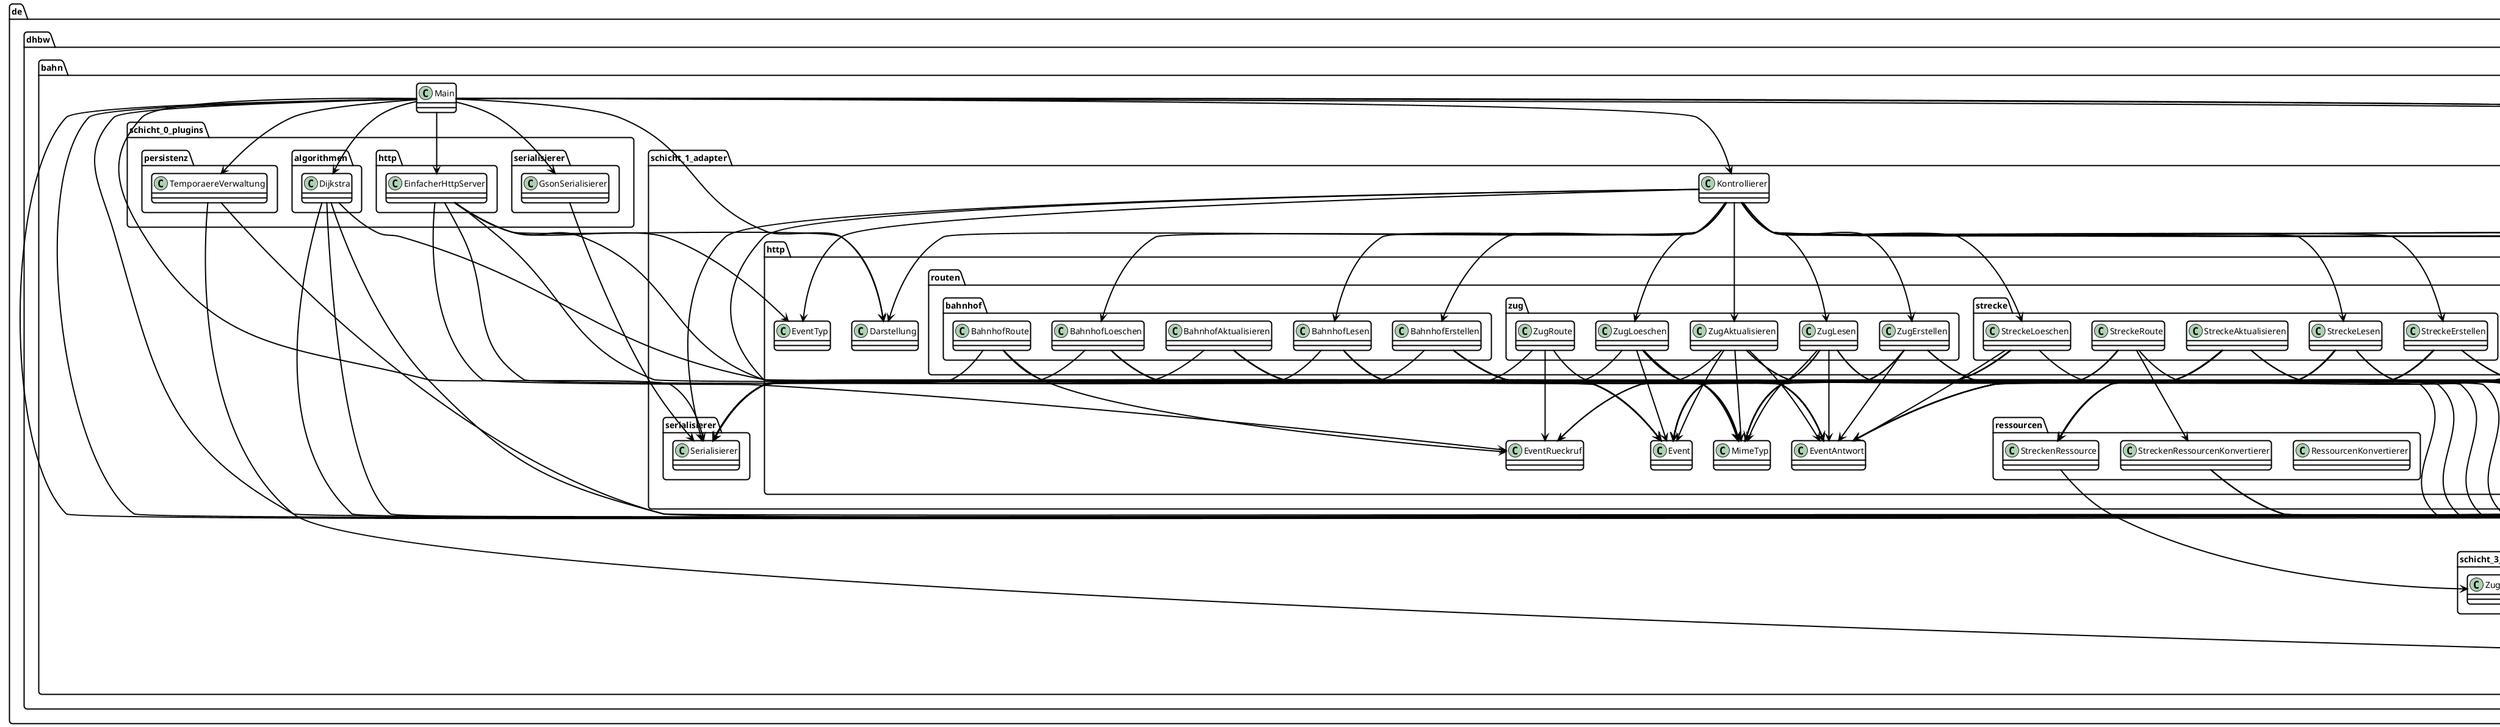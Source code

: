 
@startuml
<style>
    classDiagram{
        FontColor Black
        BackgroundColor White
        LineThickness 2
        LineColor Black
        RoundCorner 10
    }

</style>
skinparam useBetaStyle true
package de.dhbw.bahn {
class Main{
}
package de.dhbw.bahn.schicht_2_anwendung {
class DuplikatFehler{
}
package de.dhbw.bahn.schicht_2_anwendung.crud {
class EntitaetenAufsicht{
}
class Verwaltung{
}
}
package de.dhbw.bahn.schicht_2_anwendung.wegfinder {
class StreckenBerechner{
}
class StreckenNetz{
}
class WegFinder{
}
class BahnhofsKnoten{
}
class StreckenKante{
}
}
}
package de.dhbw.bahn.schicht_3_domaene {
class Strecke{
}
class Zug{
}
class ZugTyp{
}
class Bahnhof{
}
}
package de.dhbw.bahn.schicht_4_abstraktion {
class Identifizierbar{
}
package de.dhbw.bahn.schicht_4_abstraktion.graph {
class Graph{
}
class Kante{
}
class Knoten{
}
}
}
package de.dhbw.bahn.schicht_1_adapter {
class Kontrollierer{
}
package de.dhbw.bahn.schicht_1_adapter.http {
class Darstellung{
}
class EventAntwort{
}
class EventTyp{
}
class Event{
}
class EventRueckruf{
}
class MimeTyp{
}
package de.dhbw.bahn.schicht_1_adapter.http.routen {
package de.dhbw.bahn.schicht_1_adapter.http.routen.berechnungen {
class SchnellsteStreckeLesen{
}
class StreckenBerechnungRoute{
}
class KuerzesteStreckeLesen{
}
}
package de.dhbw.bahn.schicht_1_adapter.http.routen.bahnhof {
class BahnhofLoeschen{
}
class BahnhofRoute{
}
class BahnhofLesen{
}
class BahnhofAktualisieren{
}
class BahnhofErstellen{
}
}
package de.dhbw.bahn.schicht_1_adapter.http.routen.zug {
class ZugLesen{
}
class ZugAktualisieren{
}
class ZugRoute{
}
class ZugLoeschen{
}
class ZugErstellen{
}
}
package de.dhbw.bahn.schicht_1_adapter.http.routen.strecke {
class StreckeAktualisieren{
}
class StreckeLesen{
}
class StreckeLoeschen{
}
class StreckeRoute{
}
class StreckeErstellen{
}
}
}
package de.dhbw.bahn.schicht_1_adapter.http.ressourcen {
class RessourcenKonvertierer{
}
class StreckenRessource{
}
class StreckenRessourcenKonvertierer{
}
}
}
package de.dhbw.bahn.schicht_1_adapter.serialisierer {
class Serialisierer{
}
}
}
package de.dhbw.bahn.schicht_0_plugins {
package de.dhbw.bahn.schicht_0_plugins.persistenz {
class TemporaereVerwaltung{
}
}
package de.dhbw.bahn.schicht_0_plugins.http {
class EinfacherHttpServer{
}
}
package de.dhbw.bahn.schicht_0_plugins.algorithmen {
class Dijkstra{
}
}
package de.dhbw.bahn.schicht_0_plugins.serialisierer {
class GsonSerialisierer{
}
}
}
}
Main --> Dijkstra
Main --> EinfacherHttpServer
Main --> TemporaereVerwaltung
Main --> GsonSerialisierer
Main --> Kontrollierer
Main --> Darstellung
Main --> Serialisierer
Main --> Verwaltung
Main --> EntitaetenAufsicht
Main --> WegFinder
Main --> Bahnhof
Main --> Strecke
Main --> Zug
EntitaetenAufsicht --> Bahnhof
EntitaetenAufsicht --> DuplikatFehler
EntitaetenAufsicht --> Strecke
EntitaetenAufsicht --> Zug
Verwaltung --> Identifizierbar
StreckenBerechner --> Verwaltung
StreckenBerechner --> Bahnhof
StreckenBerechner --> Strecke
StreckenBerechner --> Zug
StreckenNetz --> DuplikatFehler
StreckenNetz --> Bahnhof
StreckenNetz --> Graph
WegFinder --> Graph
WegFinder --> Kante
WegFinder --> Knoten
BahnhofsKnoten --> Bahnhof
BahnhofsKnoten --> Knoten
StreckenKante --> Strecke
StreckenKante --> Kante
StreckenKante --> Knoten
Strecke --> Identifizierbar
Zug --> Identifizierbar
Bahnhof --> Identifizierbar
Kante --> Identifizierbar
Knoten --> Identifizierbar
Kontrollierer --> EventTyp
Kontrollierer --> Event
Kontrollierer --> Darstellung
Kontrollierer --> BahnhofLoeschen
Kontrollierer --> BahnhofLesen
Kontrollierer --> BahnhofErstellen
Kontrollierer --> KuerzesteStreckeLesen
Kontrollierer --> SchnellsteStreckeLesen
Kontrollierer --> StreckeLoeschen
Kontrollierer --> StreckeLesen
Kontrollierer --> StreckeErstellen
Kontrollierer --> ZugLoeschen
Kontrollierer --> ZugLesen
Kontrollierer --> ZugErstellen
Kontrollierer --> ZugAktualisieren
Kontrollierer --> Serialisierer
Kontrollierer --> EntitaetenAufsicht
Kontrollierer --> WegFinder
SchnellsteStreckeLesen --> Serialisierer
SchnellsteStreckeLesen --> EntitaetenAufsicht
SchnellsteStreckeLesen --> WegFinder
SchnellsteStreckeLesen --> Bahnhof
SchnellsteStreckeLesen --> Strecke
SchnellsteStreckeLesen --> Zug
StreckenBerechnungRoute --> EventAntwort
StreckenBerechnungRoute --> Event
StreckenBerechnungRoute --> EventRueckruf
StreckenBerechnungRoute --> MimeTyp
StreckenBerechnungRoute --> Serialisierer
StreckenBerechnungRoute --> EntitaetenAufsicht
StreckenBerechnungRoute --> WegFinder
StreckenBerechnungRoute --> StreckenBerechner
StreckenBerechnungRoute --> Bahnhof
StreckenBerechnungRoute --> Strecke
StreckenBerechnungRoute --> Zug
KuerzesteStreckeLesen --> Serialisierer
KuerzesteStreckeLesen --> EntitaetenAufsicht
KuerzesteStreckeLesen --> StreckenKante
KuerzesteStreckeLesen --> WegFinder
KuerzesteStreckeLesen --> Bahnhof
KuerzesteStreckeLesen --> Strecke
KuerzesteStreckeLesen --> Zug
BahnhofLoeschen --> EventAntwort
BahnhofLoeschen --> Event
BahnhofLoeschen --> MimeTyp
BahnhofLoeschen --> Serialisierer
BahnhofLoeschen --> EntitaetenAufsicht
BahnhofRoute --> EventRueckruf
BahnhofRoute --> Serialisierer
BahnhofRoute --> EntitaetenAufsicht
BahnhofLesen --> EventAntwort
BahnhofLesen --> Event
BahnhofLesen --> MimeTyp
BahnhofLesen --> Serialisierer
BahnhofLesen --> EntitaetenAufsicht
BahnhofLesen --> Bahnhof
BahnhofAktualisieren --> EventAntwort
BahnhofAktualisieren --> Event
BahnhofAktualisieren --> MimeTyp
BahnhofAktualisieren --> Serialisierer
BahnhofAktualisieren --> EntitaetenAufsicht
BahnhofAktualisieren --> Bahnhof
BahnhofErstellen --> EventAntwort
BahnhofErstellen --> Event
BahnhofErstellen --> MimeTyp
BahnhofErstellen --> Serialisierer
BahnhofErstellen --> EntitaetenAufsicht
BahnhofErstellen --> Bahnhof
ZugLesen --> EventAntwort
ZugLesen --> Event
ZugLesen --> MimeTyp
ZugLesen --> Serialisierer
ZugLesen --> EntitaetenAufsicht
ZugLesen --> Zug
ZugAktualisieren --> EventAntwort
ZugAktualisieren --> Event
ZugAktualisieren --> MimeTyp
ZugAktualisieren --> Serialisierer
ZugAktualisieren --> EntitaetenAufsicht
ZugAktualisieren --> Zug
ZugRoute --> EventRueckruf
ZugRoute --> Serialisierer
ZugRoute --> EntitaetenAufsicht
ZugLoeschen --> EventAntwort
ZugLoeschen --> Event
ZugLoeschen --> MimeTyp
ZugLoeschen --> Serialisierer
ZugLoeschen --> EntitaetenAufsicht
ZugErstellen --> EventAntwort
ZugErstellen --> Event
ZugErstellen --> MimeTyp
ZugErstellen --> Serialisierer
ZugErstellen --> EntitaetenAufsicht
ZugErstellen --> Zug
StreckeAktualisieren --> EventAntwort
StreckeAktualisieren --> Event
StreckeAktualisieren --> MimeTyp
StreckeAktualisieren --> StreckenRessource
StreckeAktualisieren --> Serialisierer
StreckeAktualisieren --> EntitaetenAufsicht
StreckeAktualisieren --> Strecke
StreckeLesen --> EventAntwort
StreckeLesen --> Event
StreckeLesen --> MimeTyp
StreckeLesen --> StreckenRessource
StreckeLesen --> Serialisierer
StreckeLesen --> EntitaetenAufsicht
StreckeLesen --> Strecke
StreckeLoeschen --> EventAntwort
StreckeLoeschen --> Event
StreckeLoeschen --> MimeTyp
StreckeLoeschen --> Serialisierer
StreckeLoeschen --> EntitaetenAufsicht
StreckeRoute --> EventRueckruf
StreckeRoute --> StreckenRessourcenKonvertierer
StreckeRoute --> Serialisierer
StreckeRoute --> EntitaetenAufsicht
StreckeErstellen --> EventAntwort
StreckeErstellen --> Event
StreckeErstellen --> MimeTyp
StreckeErstellen --> StreckenRessource
StreckeErstellen --> Serialisierer
StreckeErstellen --> EntitaetenAufsicht
StreckeErstellen --> Strecke
StreckenRessource --> ZugTyp
StreckenRessourcenKonvertierer --> Verwaltung
StreckenRessourcenKonvertierer --> Bahnhof
StreckenRessourcenKonvertierer --> Strecke

TemporaereVerwaltung --> Verwaltung
TemporaereVerwaltung --> Identifizierbar
EinfacherHttpServer --> Darstellung
EinfacherHttpServer --> Event
EinfacherHttpServer --> EventAntwort
EinfacherHttpServer --> EventRueckruf
EinfacherHttpServer --> MimeTyp
EinfacherHttpServer --> EventTyp
Dijkstra --> WegFinder
Dijkstra --> Graph
Dijkstra --> Kante
Dijkstra --> Knoten
GsonSerialisierer --> Serialisierer

@enduml
